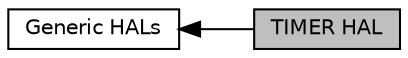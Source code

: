 digraph "TIMER HAL"
{
  edge [fontname="Helvetica",fontsize="10",labelfontname="Helvetica",labelfontsize="10"];
  node [fontname="Helvetica",fontsize="10",shape=record];
  rankdir=LR;
  Node0 [label="TIMER HAL",height=0.2,width=0.4,color="black", fillcolor="grey75", style="filled", fontcolor="black"];
  Node1 [label="Generic HALs",height=0.2,width=0.4,color="black", fillcolor="white", style="filled",URL="$df/d88/group__grp__gen__hal.html"];
  Node1->Node0 [shape=plaintext, dir="back", style="solid"];
}
